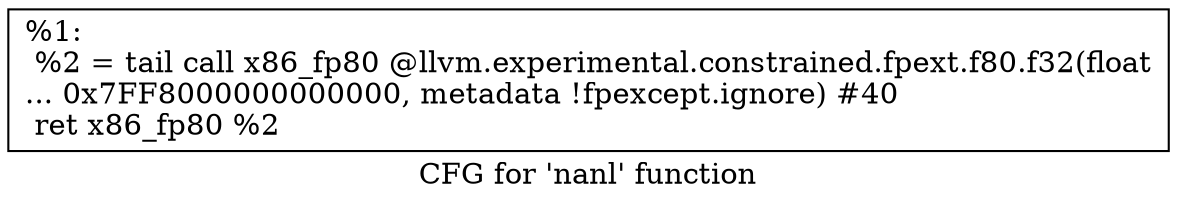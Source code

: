 digraph "CFG for 'nanl' function" {
	label="CFG for 'nanl' function";

	Node0x1abb580 [shape=record,label="{%1:\l  %2 = tail call x86_fp80 @llvm.experimental.constrained.fpext.f80.f32(float\l... 0x7FF8000000000000, metadata !fpexcept.ignore) #40\l  ret x86_fp80 %2\l}"];
}
